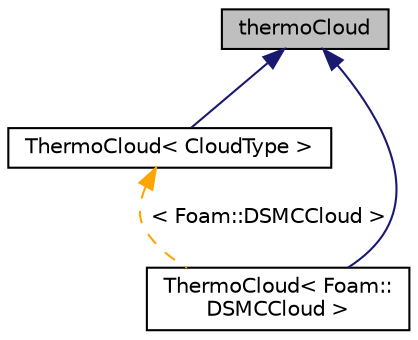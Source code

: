 digraph "thermoCloud"
{
  bgcolor="transparent";
  edge [fontname="Helvetica",fontsize="10",labelfontname="Helvetica",labelfontsize="10"];
  node [fontname="Helvetica",fontsize="10",shape=record];
  Node1 [label="thermoCloud",height=0.2,width=0.4,color="black", fillcolor="grey75", style="filled", fontcolor="black"];
  Node1 -> Node2 [dir="back",color="midnightblue",fontsize="10",style="solid",fontname="Helvetica"];
  Node2 [label="ThermoCloud\< CloudType \>",height=0.2,width=0.4,color="black",URL="$a02589.html",tooltip="Templated base class for thermodynamic cloud. "];
  Node2 -> Node3 [dir="back",color="orange",fontsize="10",style="dashed",label=" \< Foam::DSMCCloud \>" ,fontname="Helvetica"];
  Node3 [label="ThermoCloud\< Foam::\lDSMCCloud \>",height=0.2,width=0.4,color="black",URL="$a02589.html"];
  Node1 -> Node3 [dir="back",color="midnightblue",fontsize="10",style="solid",fontname="Helvetica"];
}
